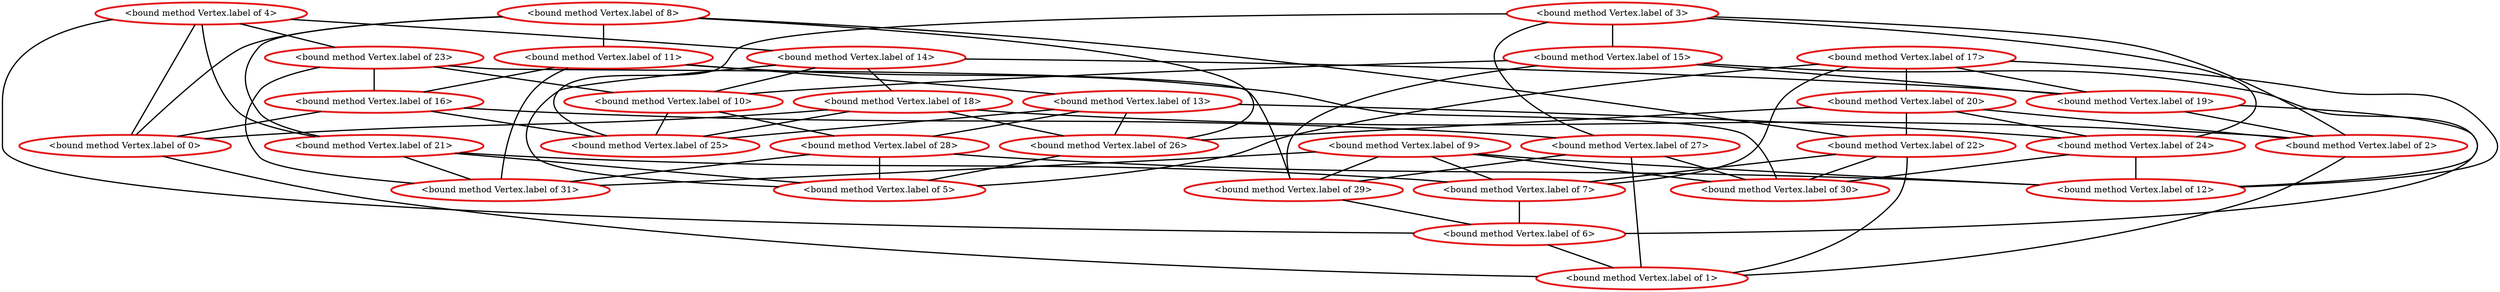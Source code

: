 Graph G {
    0 [penwidth=3,label="<bound method Vertex.label of 0>",color=6, colorscheme=paired12]
    1 [penwidth=3,label="<bound method Vertex.label of 1>",color=6, colorscheme=paired12]
    2 [penwidth=3,label="<bound method Vertex.label of 2>",color=6, colorscheme=paired12]
    3 [penwidth=3,label="<bound method Vertex.label of 3>",color=6, colorscheme=paired12]
    4 [penwidth=3,label="<bound method Vertex.label of 4>",color=6, colorscheme=paired12]
    5 [penwidth=3,label="<bound method Vertex.label of 5>",color=6, colorscheme=paired12]
    6 [penwidth=3,label="<bound method Vertex.label of 6>",color=6, colorscheme=paired12]
    7 [penwidth=3,label="<bound method Vertex.label of 7>",color=6, colorscheme=paired12]
    8 [penwidth=3,label="<bound method Vertex.label of 8>",color=6, colorscheme=paired12]
    9 [penwidth=3,label="<bound method Vertex.label of 9>",color=6, colorscheme=paired12]
    10 [penwidth=3,label="<bound method Vertex.label of 10>",color=6, colorscheme=paired12]
    11 [penwidth=3,label="<bound method Vertex.label of 11>",color=6, colorscheme=paired12]
    12 [penwidth=3,label="<bound method Vertex.label of 12>",color=6, colorscheme=paired12]
    13 [penwidth=3,label="<bound method Vertex.label of 13>",color=6, colorscheme=paired12]
    14 [penwidth=3,label="<bound method Vertex.label of 14>",color=6, colorscheme=paired12]
    15 [penwidth=3,label="<bound method Vertex.label of 15>",color=6, colorscheme=paired12]
    16 [penwidth=3,label="<bound method Vertex.label of 16>",color=6, colorscheme=paired12]
    17 [penwidth=3,label="<bound method Vertex.label of 17>",color=6, colorscheme=paired12]
    18 [penwidth=3,label="<bound method Vertex.label of 18>",color=6, colorscheme=paired12]
    19 [penwidth=3,label="<bound method Vertex.label of 19>",color=6, colorscheme=paired12]
    20 [penwidth=3,label="<bound method Vertex.label of 20>",color=6, colorscheme=paired12]
    21 [penwidth=3,label="<bound method Vertex.label of 21>",color=6, colorscheme=paired12]
    22 [penwidth=3,label="<bound method Vertex.label of 22>",color=6, colorscheme=paired12]
    23 [penwidth=3,label="<bound method Vertex.label of 23>",color=6, colorscheme=paired12]
    24 [penwidth=3,label="<bound method Vertex.label of 24>",color=6, colorscheme=paired12]
    25 [penwidth=3,label="<bound method Vertex.label of 25>",color=6, colorscheme=paired12]
    26 [penwidth=3,label="<bound method Vertex.label of 26>",color=6, colorscheme=paired12]
    27 [penwidth=3,label="<bound method Vertex.label of 27>",color=6, colorscheme=paired12]
    28 [penwidth=3,label="<bound method Vertex.label of 28>",color=6, colorscheme=paired12]
    29 [penwidth=3,label="<bound method Vertex.label of 29>",color=6, colorscheme=paired12]
    30 [penwidth=3,label="<bound method Vertex.label of 30>",color=6, colorscheme=paired12]
    31 [penwidth=3,label="<bound method Vertex.label of 31>",color=6, colorscheme=paired12]

    8--11 [penwidth=2]
    8--21 [penwidth=2]
    8--22 [penwidth=2]
    8--26 [penwidth=2]
    8--0 [penwidth=2]
    9--30 [penwidth=2]
    9--31 [penwidth=2]
    9--29 [penwidth=2]
    9--12 [penwidth=2]
    9--7 [penwidth=2]
    4--23 [penwidth=2]
    4--14 [penwidth=2]
    4--21 [penwidth=2]
    4--0 [penwidth=2]
    4--6 [penwidth=2]
    11--13 [penwidth=2]
    11--16 [penwidth=2]
    11--30 [penwidth=2]
    11--31 [penwidth=2]
    3--15 [penwidth=2]
    3--24 [penwidth=2]
    3--25 [penwidth=2]
    3--2 [penwidth=2]
    3--27 [penwidth=2]
    23--16 [penwidth=2]
    23--10 [penwidth=2]
    23--31 [penwidth=2]
    23--29 [penwidth=2]
    13--24 [penwidth=2]
    13--25 [penwidth=2]
    13--26 [penwidth=2]
    13--28 [penwidth=2]
    14--18 [penwidth=2]
    14--19 [penwidth=2]
    14--10 [penwidth=2]
    14--5 [penwidth=2]
    15--19 [penwidth=2]
    15--10 [penwidth=2]
    15--29 [penwidth=2]
    15--12 [penwidth=2]
    16--25 [penwidth=2]
    16--0 [penwidth=2]
    16--27 [penwidth=2]
    17--19 [penwidth=2]
    17--20 [penwidth=2]
    17--5 [penwidth=2]
    17--12 [penwidth=2]
    17--7 [penwidth=2]
    18--25 [penwidth=2]
    18--26 [penwidth=2]
    18--0 [penwidth=2]
    18--2 [penwidth=2]
    19--2 [penwidth=2]
    19--6 [penwidth=2]
    20--22 [penwidth=2]
    20--24 [penwidth=2]
    20--26 [penwidth=2]
    20--2 [penwidth=2]
    21--31 [penwidth=2]
    21--5 [penwidth=2]
    21--7 [penwidth=2]
    22--30 [penwidth=2]
    22--7 [penwidth=2]
    22--1 [penwidth=2]
    10--25 [penwidth=2]
    10--28 [penwidth=2]
    24--30 [penwidth=2]
    24--12 [penwidth=2]
    26--5 [penwidth=2]
    0--1 [penwidth=2]
    2--1 [penwidth=2]
    28--31 [penwidth=2]
    28--5 [penwidth=2]
    28--12 [penwidth=2]
    27--30 [penwidth=2]
    27--29 [penwidth=2]
    27--1 [penwidth=2]
    29--6 [penwidth=2]
    7--6 [penwidth=2]
    6--1 [penwidth=2]
}